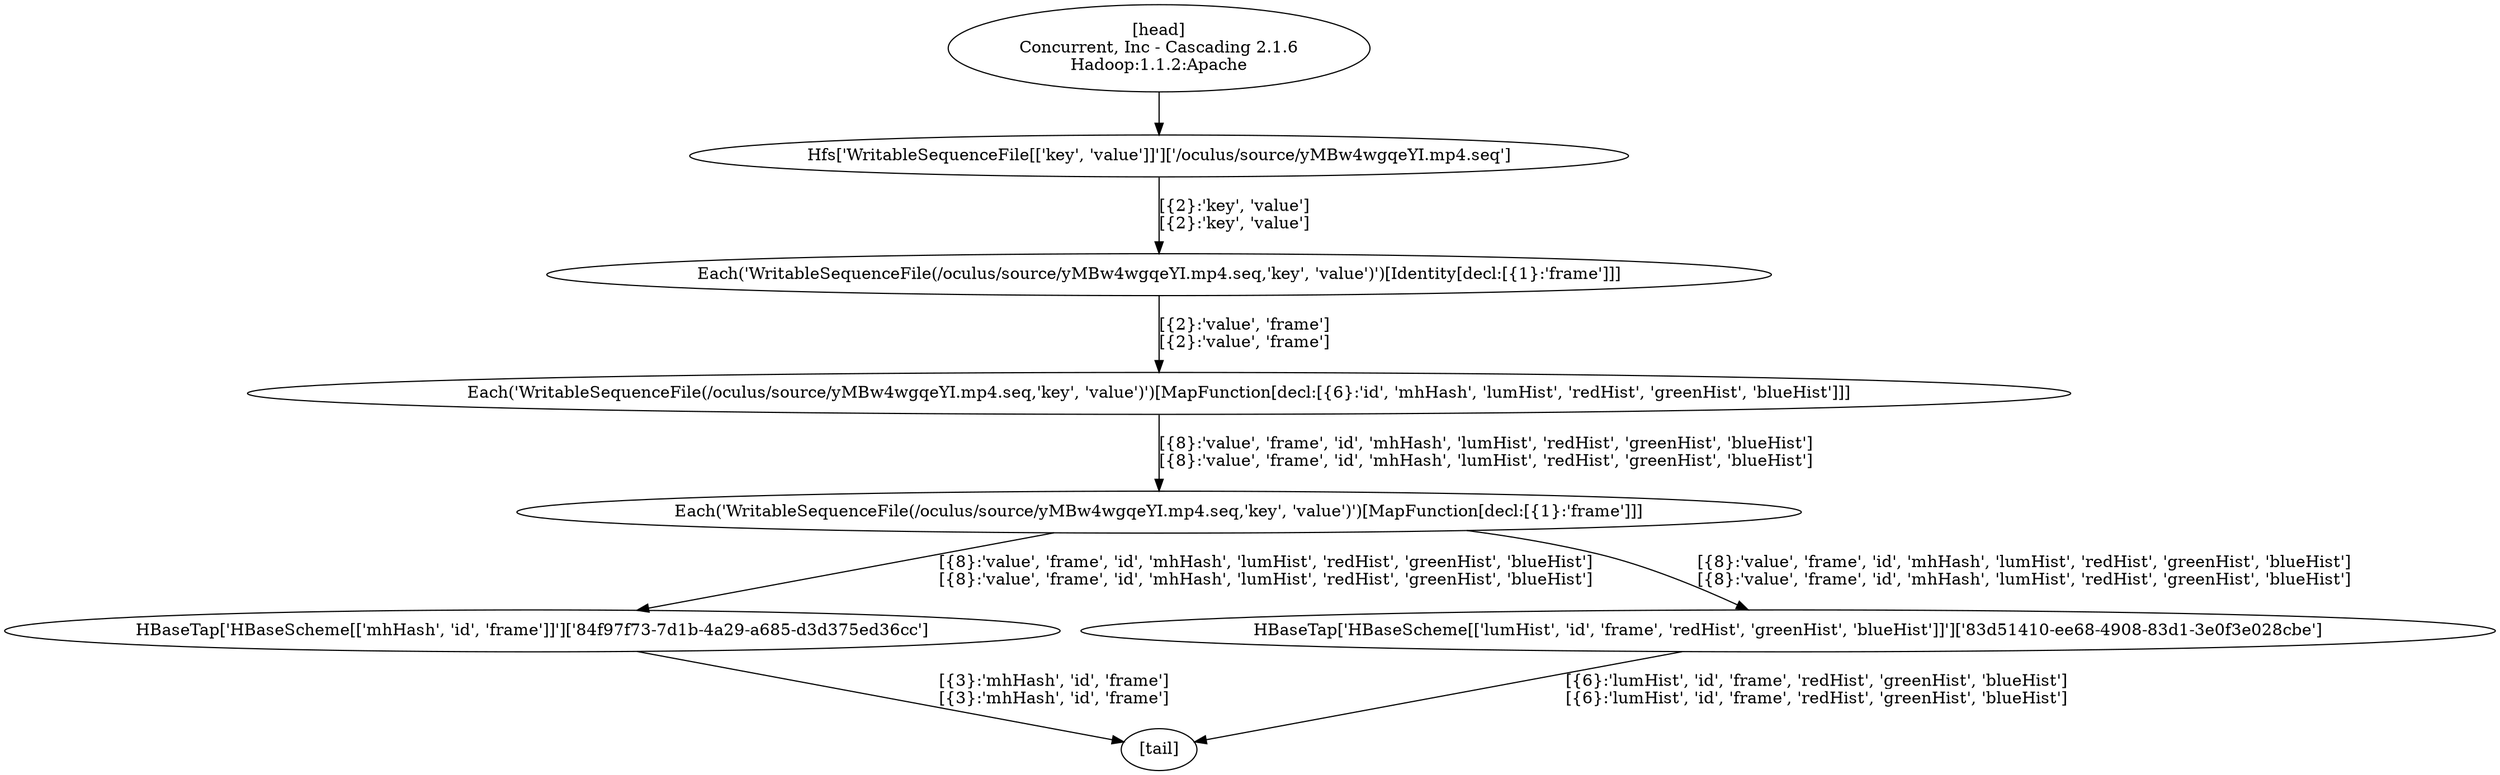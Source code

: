 digraph G {
  1 [label = "HBaseTap['HBaseScheme[['mhHash', 'id', 'frame']]']['84f97f73-7d1b-4a29-a685-d3d375ed36cc']"];
  2 [label = "Each('WritableSequenceFile(/oculus/source/yMBw4wgqeYI.mp4.seq,'key', 'value')')[MapFunction[decl:[{1}:'frame']]]"];
  3 [label = "Each('WritableSequenceFile(/oculus/source/yMBw4wgqeYI.mp4.seq,'key', 'value')')[MapFunction[decl:[{6}:'id', 'mhHash', 'lumHist', 'redHist', 'greenHist', 'blueHist']]]"];
  4 [label = "Each('WritableSequenceFile(/oculus/source/yMBw4wgqeYI.mp4.seq,'key', 'value')')[Identity[decl:[{1}:'frame']]]"];
  5 [label = "Hfs['WritableSequenceFile[['key', 'value']]']['/oculus/source/yMBw4wgqeYI.mp4.seq']"];
  6 [label = "HBaseTap['HBaseScheme[['lumHist', 'id', 'frame', 'redHist', 'greenHist', 'blueHist']]']['83d51410-ee68-4908-83d1-3e0f3e028cbe']"];
  7 [label = "[head]\nConcurrent, Inc - Cascading 2.1.6\nHadoop:1.1.2:Apache"];
  8 [label = "[tail]"];
  4 -> 3 [label = "[{2}:'value', 'frame']\n[{2}:'value', 'frame']"];
  3 -> 2 [label = "[{8}:'value', 'frame', 'id', 'mhHash', 'lumHist', 'redHist', 'greenHist', 'blueHist']\n[{8}:'value', 'frame', 'id', 'mhHash', 'lumHist', 'redHist', 'greenHist', 'blueHist']"];
  7 -> 5 [label = ""];
  6 -> 8 [label = "[{6}:'lumHist', 'id', 'frame', 'redHist', 'greenHist', 'blueHist']\n[{6}:'lumHist', 'id', 'frame', 'redHist', 'greenHist', 'blueHist']"];
  1 -> 8 [label = "[{3}:'mhHash', 'id', 'frame']\n[{3}:'mhHash', 'id', 'frame']"];
  5 -> 4 [label = "[{2}:'key', 'value']\n[{2}:'key', 'value']"];
  2 -> 6 [label = "[{8}:'value', 'frame', 'id', 'mhHash', 'lumHist', 'redHist', 'greenHist', 'blueHist']\n[{8}:'value', 'frame', 'id', 'mhHash', 'lumHist', 'redHist', 'greenHist', 'blueHist']"];
  2 -> 1 [label = "[{8}:'value', 'frame', 'id', 'mhHash', 'lumHist', 'redHist', 'greenHist', 'blueHist']\n[{8}:'value', 'frame', 'id', 'mhHash', 'lumHist', 'redHist', 'greenHist', 'blueHist']"];
}
